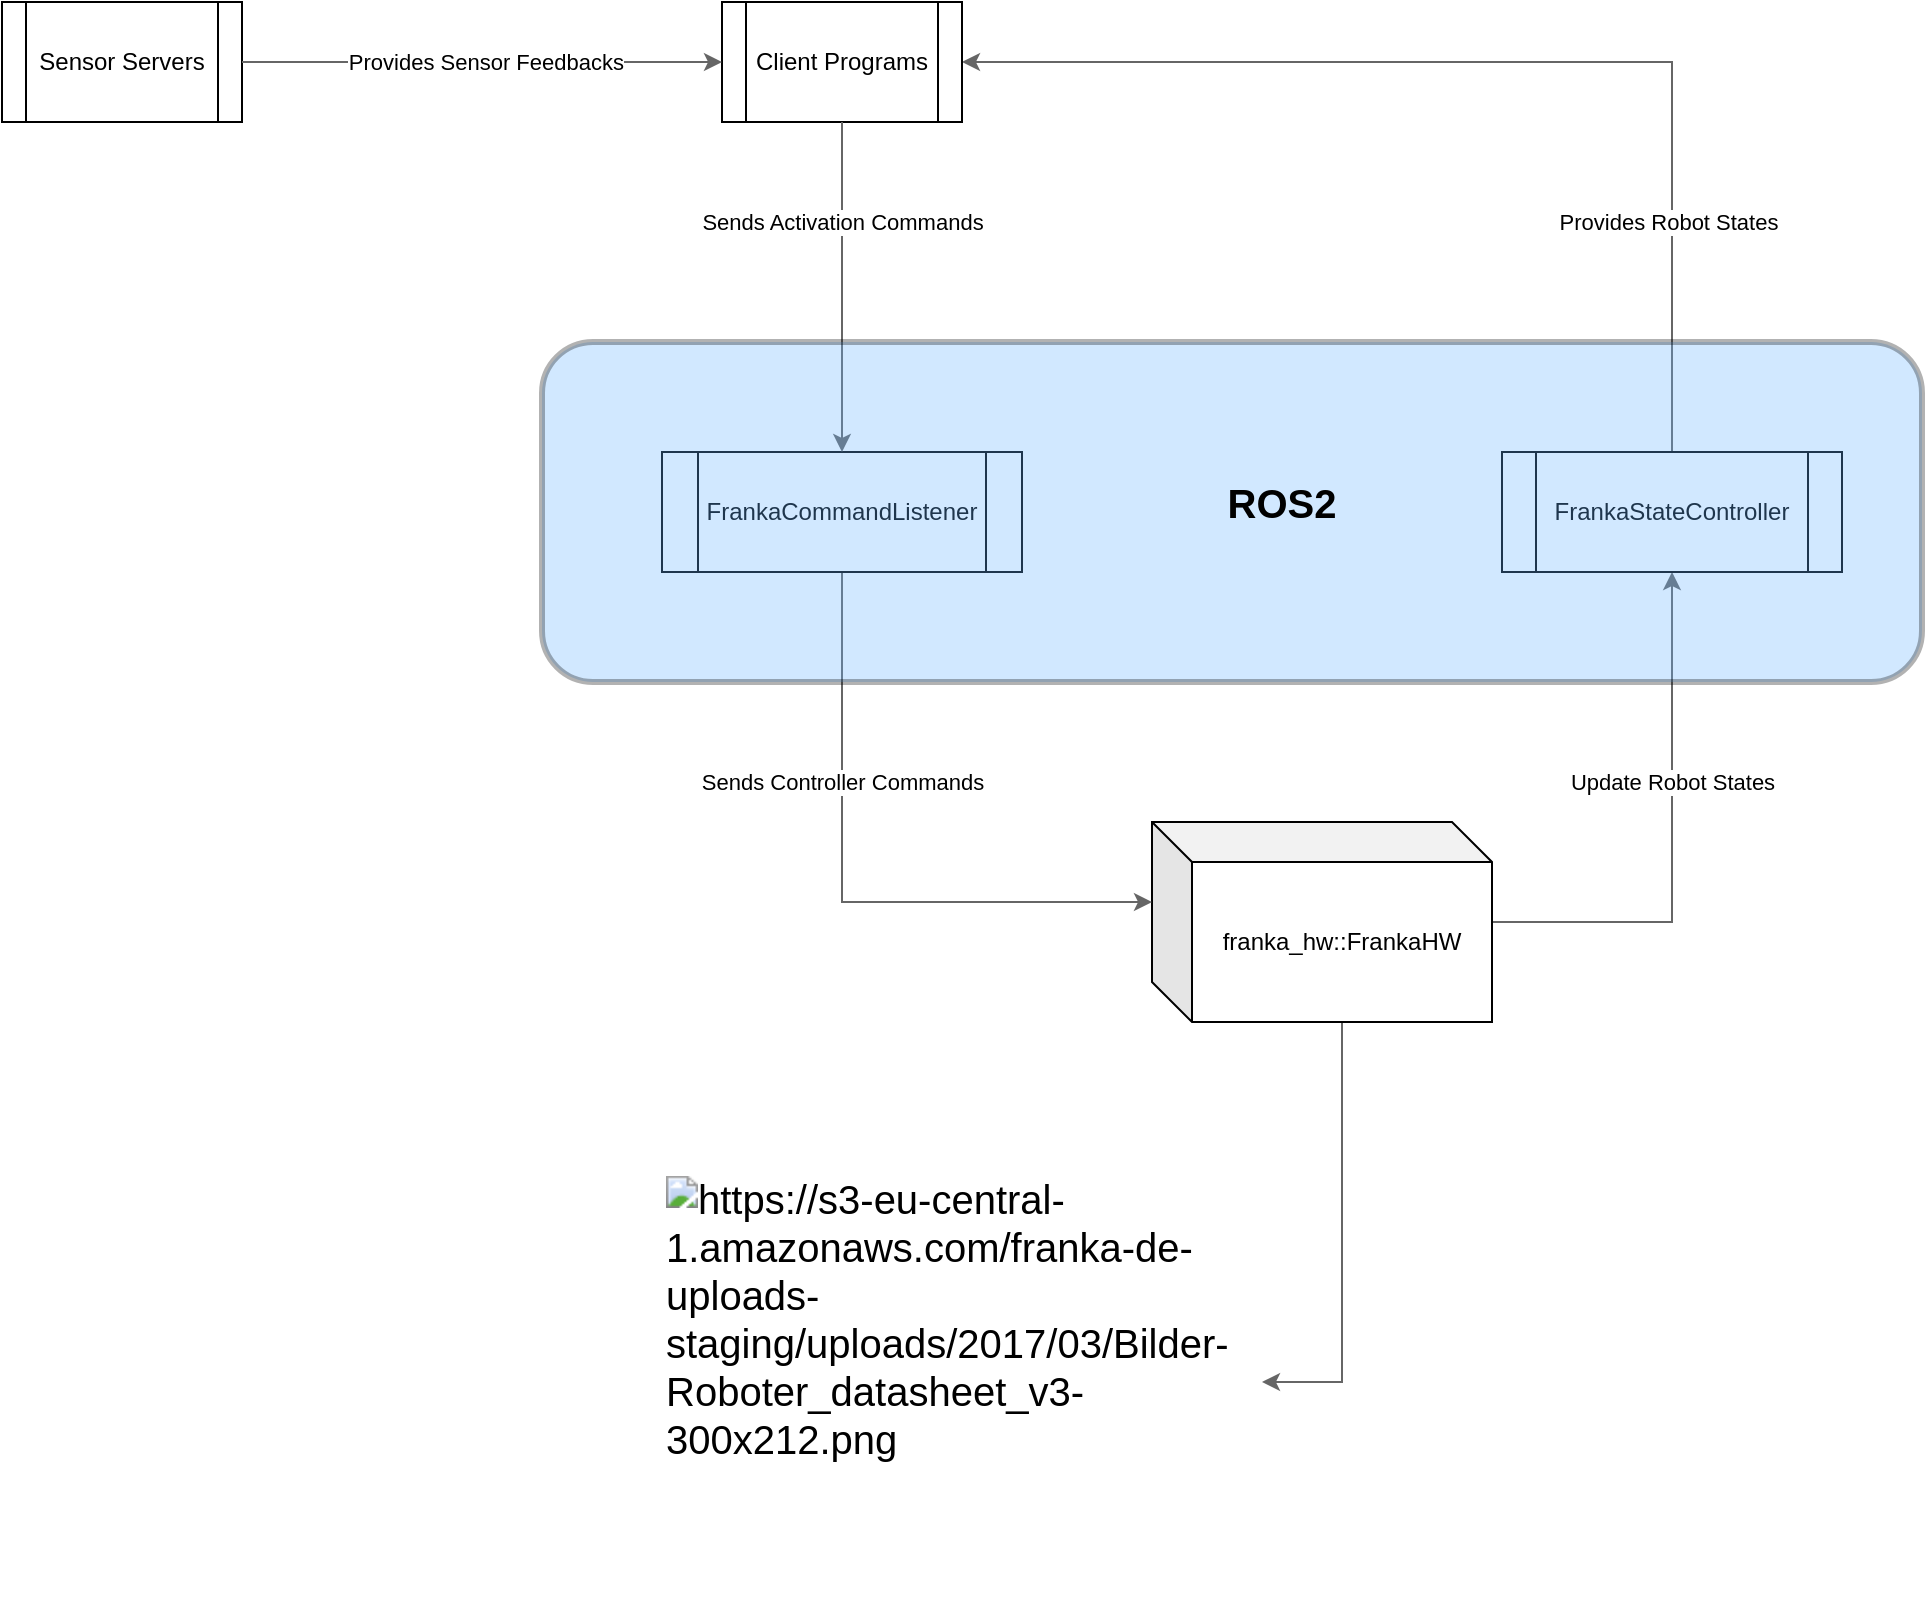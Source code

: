 <mxfile version="13.3.9" type="device"><diagram name="Page-1" id="9f46799a-70d6-7492-0946-bef42562c5a5"><mxGraphModel dx="1038" dy="547" grid="1" gridSize="10" guides="1" tooltips="1" connect="1" arrows="1" fold="1" page="1" pageScale="1" pageWidth="1100" pageHeight="850" background="#ffffff" math="0" shadow="0"><root><mxCell id="0"/><mxCell id="1" parent="0"/><mxCell id="4YH64qGUDnnFe8WY4rDG-21" style="edgeStyle=orthogonalEdgeStyle;rounded=0;orthogonalLoop=1;jettySize=auto;html=1;entryX=0.5;entryY=1;entryDx=0;entryDy=0;fillColor=#f5f5f5;strokeColor=#666666;" parent="1" source="4YH64qGUDnnFe8WY4rDG-1" target="4YH64qGUDnnFe8WY4rDG-3" edge="1"><mxGeometry relative="1" as="geometry"/></mxCell><mxCell id="4YH64qGUDnnFe8WY4rDG-22" value="Update Robot States" style="edgeLabel;html=1;align=center;verticalAlign=middle;resizable=0;points=[];" parent="4YH64qGUDnnFe8WY4rDG-21" vertex="1" connectable="0"><mxGeometry x="0.155" y="1" relative="1" as="geometry"><mxPoint x="1" y="-7" as="offset"/></mxGeometry></mxCell><mxCell id="4YH64qGUDnnFe8WY4rDG-41" style="edgeStyle=orthogonalEdgeStyle;rounded=0;orthogonalLoop=1;jettySize=auto;html=1;exitX=0;exitY=0;exitDx=95;exitDy=100;exitPerimeter=0;entryX=1;entryY=0.5;entryDx=0;entryDy=0;fontSize=20;fillColor=#f5f5f5;strokeColor=#666666;" parent="1" source="4YH64qGUDnnFe8WY4rDG-1" target="4YH64qGUDnnFe8WY4rDG-40" edge="1"><mxGeometry relative="1" as="geometry"/></mxCell><mxCell id="4YH64qGUDnnFe8WY4rDG-1" value="franka_hw::FrankaHW" style="shape=cube;whiteSpace=wrap;html=1;boundedLbl=1;backgroundOutline=1;darkOpacity=0.05;darkOpacity2=0.1;" parent="1" vertex="1"><mxGeometry x="655" y="470" width="170" height="100" as="geometry"/></mxCell><mxCell id="4YH64qGUDnnFe8WY4rDG-27" style="edgeStyle=orthogonalEdgeStyle;rounded=0;orthogonalLoop=1;jettySize=auto;html=1;entryX=0;entryY=0;entryDx=0;entryDy=40;entryPerimeter=0;fillColor=#f5f5f5;strokeColor=#666666;" parent="1" source="4YH64qGUDnnFe8WY4rDG-2" target="4YH64qGUDnnFe8WY4rDG-1" edge="1"><mxGeometry relative="1" as="geometry"><Array as="points"><mxPoint x="500" y="510"/></Array></mxGeometry></mxCell><mxCell id="4YH64qGUDnnFe8WY4rDG-30" value="Sends Controller Commands" style="edgeLabel;html=1;align=center;verticalAlign=middle;resizable=0;points=[];" parent="4YH64qGUDnnFe8WY4rDG-27" vertex="1" connectable="0"><mxGeometry x="-0.419" y="1" relative="1" as="geometry"><mxPoint x="-1" y="12" as="offset"/></mxGeometry></mxCell><mxCell id="4YH64qGUDnnFe8WY4rDG-2" value="FrankaCommandListener" style="shape=process;whiteSpace=wrap;html=1;backgroundOutline=1;" parent="1" vertex="1"><mxGeometry x="410" y="285" width="180" height="60" as="geometry"/></mxCell><mxCell id="4YH64qGUDnnFe8WY4rDG-23" style="edgeStyle=orthogonalEdgeStyle;rounded=0;orthogonalLoop=1;jettySize=auto;html=1;entryX=1;entryY=0.5;entryDx=0;entryDy=0;fillColor=#f5f5f5;strokeColor=#666666;" parent="1" source="4YH64qGUDnnFe8WY4rDG-3" target="4YH64qGUDnnFe8WY4rDG-4" edge="1"><mxGeometry relative="1" as="geometry"><Array as="points"><mxPoint x="915" y="90"/></Array></mxGeometry></mxCell><mxCell id="4YH64qGUDnnFe8WY4rDG-24" value="&lt;span style=&quot;font-family: monospace ; font-size: 0px&quot;&gt;%3CmxGraphModel%3E%3Croot%3E%3CmxCell%20id%3D%220%22%2F%3E%3CmxCell%20id%3D%221%22%20parent%3D%220%22%2F%3E%3CmxCell%20id%3D%222%22%20value%3D%22Provides%20Robot%20States%22%20style%3D%22edgeLabel%3Bhtml%3D1%3Balign%3Dcenter%3BverticalAlign%3Dmiddle%3Bresizable%3D0%3Bpoints%3D%5B%5D%3B%22%20vertex%3D%221%22%20connectable%3D%220%22%20parent%3D%221%22%3E%3CmxGeometry%20x%3D%22890.25%22%20y%3D%2268.66%22%20as%3D%22geometry%22%3E%3CmxPoint%20x%3D%22-23.75%22%20y%3D%22-23.34%22%20as%3D%22offset%22%2F%3E%3C%2FmxGeometry%3E%3C%2FmxCell%3E%3C%2Froot%3E%3C%2FmxGraphModel%3E&lt;/span&gt;" style="edgeLabel;html=1;align=center;verticalAlign=middle;resizable=0;points=[];" parent="4YH64qGUDnnFe8WY4rDG-23" vertex="1" connectable="0"><mxGeometry x="-0.432" relative="1" as="geometry"><mxPoint as="offset"/></mxGeometry></mxCell><mxCell id="4YH64qGUDnnFe8WY4rDG-26" value="Provides Robot States" style="edgeLabel;html=1;align=center;verticalAlign=middle;resizable=0;points=[];" parent="4YH64qGUDnnFe8WY4rDG-23" vertex="1" connectable="0"><mxGeometry x="-0.435" y="2" relative="1" as="geometry"><mxPoint y="40" as="offset"/></mxGeometry></mxCell><mxCell id="4YH64qGUDnnFe8WY4rDG-3" value="FrankaStateController" style="shape=process;whiteSpace=wrap;html=1;backgroundOutline=1;" parent="1" vertex="1"><mxGeometry x="830" y="285" width="170" height="60" as="geometry"/></mxCell><mxCell id="4YH64qGUDnnFe8WY4rDG-4" value="Client Programs" style="shape=process;whiteSpace=wrap;html=1;backgroundOutline=1;" parent="1" vertex="1"><mxGeometry x="440" y="60" width="120" height="60" as="geometry"/></mxCell><mxCell id="4YH64qGUDnnFe8WY4rDG-5" value="" style="endArrow=classic;html=1;exitX=0.5;exitY=1;exitDx=0;exitDy=0;entryX=0.5;entryY=0;entryDx=0;entryDy=0;fillColor=#f5f5f5;strokeColor=#666666;" parent="1" source="4YH64qGUDnnFe8WY4rDG-4" target="4YH64qGUDnnFe8WY4rDG-2" edge="1"><mxGeometry width="50" height="50" relative="1" as="geometry"><mxPoint x="710" y="340" as="sourcePoint"/><mxPoint x="760" y="290" as="targetPoint"/></mxGeometry></mxCell><mxCell id="4YH64qGUDnnFe8WY4rDG-6" value="Sends Activation Commands" style="edgeLabel;html=1;align=center;verticalAlign=middle;resizable=0;points=[];" parent="4YH64qGUDnnFe8WY4rDG-5" vertex="1" connectable="0"><mxGeometry x="-0.455" y="-4" relative="1" as="geometry"><mxPoint x="4" y="5" as="offset"/></mxGeometry></mxCell><mxCell id="4YH64qGUDnnFe8WY4rDG-10" value="Sensor Servers" style="shape=process;whiteSpace=wrap;html=1;backgroundOutline=1;" parent="1" vertex="1"><mxGeometry x="80" y="60" width="120" height="60" as="geometry"/></mxCell><mxCell id="4YH64qGUDnnFe8WY4rDG-11" value="" style="endArrow=classic;html=1;exitX=1;exitY=0.5;exitDx=0;exitDy=0;entryX=0;entryY=0.5;entryDx=0;entryDy=0;fillColor=#f5f5f5;strokeColor=#666666;" parent="1" source="4YH64qGUDnnFe8WY4rDG-10" target="4YH64qGUDnnFe8WY4rDG-4" edge="1"><mxGeometry width="50" height="50" relative="1" as="geometry"><mxPoint x="520" y="350" as="sourcePoint"/><mxPoint x="570" y="300" as="targetPoint"/></mxGeometry></mxCell><mxCell id="4YH64qGUDnnFe8WY4rDG-14" value="Provides Sensor Feedbacks" style="edgeLabel;html=1;align=right;verticalAlign=middle;resizable=0;points=[];" parent="4YH64qGUDnnFe8WY4rDG-11" vertex="1" connectable="0"><mxGeometry x="-0.142" relative="1" as="geometry"><mxPoint x="88" as="offset"/></mxGeometry></mxCell><mxCell id="4YH64qGUDnnFe8WY4rDG-29" value="" style="rounded=1;whiteSpace=wrap;html=1;fillColor=#66B2FF;strokeColor=#000000;fontColor=#333333;shadow=0;strokeWidth=3;opacity=30;" parent="1" vertex="1"><mxGeometry x="350" y="230" width="690" height="170" as="geometry"/></mxCell><mxCell id="4YH64qGUDnnFe8WY4rDG-31" value="&lt;font color=&quot;#000000&quot; style=&quot;font-size: 20px;&quot;&gt;ROS2&lt;/font&gt;" style="text;html=1;strokeColor=none;fillColor=none;align=center;verticalAlign=middle;whiteSpace=wrap;rounded=0;shadow=0;glass=0;fontSize=20;fontStyle=1" parent="1" vertex="1"><mxGeometry x="700" y="300" width="40" height="20" as="geometry"/></mxCell><mxCell id="4YH64qGUDnnFe8WY4rDG-40" value="&lt;meta http-equiv=&quot;content-type&quot; content=&quot;text/html; charset=utf-8&quot; style=&quot;&quot;&gt;&lt;img src=&quot;https://s3-eu-central-1.amazonaws.com/franka-de-uploads-staging/uploads/2017/03/Bilder-Roboter_datasheet_v3-300x212.png&quot; alt=&quot;https://s3-eu-central-1.amazonaws.com/franka-de-uploads-staging/uploads/2017/03/Bilder-Roboter_datasheet_v3-300x212.png&quot; class=&quot;transparent&quot; style=&quot;&quot;&gt;" style="text;whiteSpace=wrap;html=1;fontSize=20;" parent="1" vertex="1"><mxGeometry x="410" y="640" width="300" height="220" as="geometry"/></mxCell></root></mxGraphModel></diagram></mxfile>